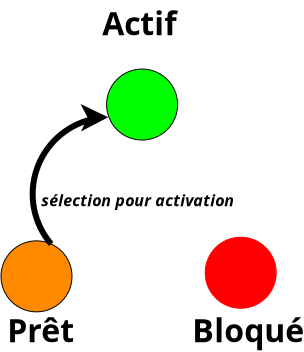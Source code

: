 <?xml version="1.0" encoding="UTF-8"?>
<dia:diagram xmlns:dia="http://www.lysator.liu.se/~alla/dia/">
  <dia:layer name="Arrière-plan" visible="true">
    <dia:object type="Geometric - Perfect Circle" version="0" id="O0">
      <dia:attribute name="obj_pos">
        <dia:point val="11.05,11.45"/>
      </dia:attribute>
      <dia:attribute name="obj_bb">
        <dia:rectangle val="11.05,11.45;14.6,15"/>
      </dia:attribute>
      <dia:attribute name="elem_corner">
        <dia:point val="11.05,11.45"/>
      </dia:attribute>
      <dia:attribute name="elem_width">
        <dia:real val="3.55"/>
      </dia:attribute>
      <dia:attribute name="elem_height">
        <dia:real val="3.55"/>
      </dia:attribute>
      <dia:attribute name="line_width">
        <dia:real val="0"/>
      </dia:attribute>
      <dia:attribute name="line_colour">
        <dia:color val="#ff0000"/>
      </dia:attribute>
      <dia:attribute name="fill_colour">
        <dia:color val="#ff0000"/>
      </dia:attribute>
      <dia:attribute name="show_background">
        <dia:boolean val="true"/>
      </dia:attribute>
      <dia:attribute name="line_style">
        <dia:enum val="0"/>
        <dia:real val="1"/>
      </dia:attribute>
      <dia:attribute name="flip_horizontal">
        <dia:boolean val="false"/>
      </dia:attribute>
      <dia:attribute name="flip_vertical">
        <dia:boolean val="false"/>
      </dia:attribute>
    </dia:object>
    <dia:object type="Geometric - Perfect Circle" version="0" id="O1">
      <dia:attribute name="obj_pos">
        <dia:point val="6.12,3.04"/>
      </dia:attribute>
      <dia:attribute name="obj_bb">
        <dia:rectangle val="6.12,3.04;9.67,6.59"/>
      </dia:attribute>
      <dia:attribute name="elem_corner">
        <dia:point val="6.12,3.04"/>
      </dia:attribute>
      <dia:attribute name="elem_width">
        <dia:real val="3.55"/>
      </dia:attribute>
      <dia:attribute name="elem_height">
        <dia:real val="3.55"/>
      </dia:attribute>
      <dia:attribute name="line_width">
        <dia:real val="0"/>
      </dia:attribute>
      <dia:attribute name="line_colour">
        <dia:color val="#000000"/>
      </dia:attribute>
      <dia:attribute name="fill_colour">
        <dia:color val="#00ff00"/>
      </dia:attribute>
      <dia:attribute name="show_background">
        <dia:boolean val="true"/>
      </dia:attribute>
      <dia:attribute name="line_style">
        <dia:enum val="0"/>
        <dia:real val="1"/>
      </dia:attribute>
      <dia:attribute name="flip_horizontal">
        <dia:boolean val="false"/>
      </dia:attribute>
      <dia:attribute name="flip_vertical">
        <dia:boolean val="false"/>
      </dia:attribute>
    </dia:object>
    <dia:object type="Geometric - Perfect Circle" version="0" id="O2">
      <dia:attribute name="obj_pos">
        <dia:point val="0.84,11.63"/>
      </dia:attribute>
      <dia:attribute name="obj_bb">
        <dia:rectangle val="0.84,11.63;4.39,15.18"/>
      </dia:attribute>
      <dia:attribute name="elem_corner">
        <dia:point val="0.84,11.63"/>
      </dia:attribute>
      <dia:attribute name="elem_width">
        <dia:real val="3.55"/>
      </dia:attribute>
      <dia:attribute name="elem_height">
        <dia:real val="3.55"/>
      </dia:attribute>
      <dia:attribute name="line_width">
        <dia:real val="0"/>
      </dia:attribute>
      <dia:attribute name="line_colour">
        <dia:color val="#000000"/>
      </dia:attribute>
      <dia:attribute name="fill_colour">
        <dia:color val="#ff8a00"/>
      </dia:attribute>
      <dia:attribute name="show_background">
        <dia:boolean val="true"/>
      </dia:attribute>
      <dia:attribute name="line_style">
        <dia:enum val="0"/>
        <dia:real val="1"/>
      </dia:attribute>
      <dia:attribute name="flip_horizontal">
        <dia:boolean val="false"/>
      </dia:attribute>
      <dia:attribute name="flip_vertical">
        <dia:boolean val="false"/>
      </dia:attribute>
    </dia:object>
    <dia:object type="Standard - Text" version="1" id="O3">
      <dia:attribute name="obj_pos">
        <dia:point val="5.9,1.35"/>
      </dia:attribute>
      <dia:attribute name="obj_bb">
        <dia:rectangle val="5.9,-0.005;9.725,2.34"/>
      </dia:attribute>
      <dia:attribute name="text">
        <dia:composite type="text">
          <dia:attribute name="string">
            <dia:string>#Actif#</dia:string>
          </dia:attribute>
          <dia:attribute name="font">
            <dia:font family="sans" style="80" name="Helvetica-Bold"/>
          </dia:attribute>
          <dia:attribute name="height">
            <dia:real val="2"/>
          </dia:attribute>
          <dia:attribute name="pos">
            <dia:point val="5.9,1.35"/>
          </dia:attribute>
          <dia:attribute name="color">
            <dia:color val="#000000"/>
          </dia:attribute>
          <dia:attribute name="alignment">
            <dia:enum val="0"/>
          </dia:attribute>
        </dia:composite>
      </dia:attribute>
      <dia:attribute name="valign">
        <dia:enum val="3"/>
      </dia:attribute>
    </dia:object>
    <dia:object type="Standard - Text" version="1" id="O4">
      <dia:attribute name="obj_pos">
        <dia:point val="1.15,16.7"/>
      </dia:attribute>
      <dia:attribute name="obj_bb">
        <dia:rectangle val="1.15,15.345;4.622,17.69"/>
      </dia:attribute>
      <dia:attribute name="text">
        <dia:composite type="text">
          <dia:attribute name="string">
            <dia:string>#Prêt#</dia:string>
          </dia:attribute>
          <dia:attribute name="font">
            <dia:font family="sans" style="80" name="Helvetica-Bold"/>
          </dia:attribute>
          <dia:attribute name="height">
            <dia:real val="2"/>
          </dia:attribute>
          <dia:attribute name="pos">
            <dia:point val="1.15,16.7"/>
          </dia:attribute>
          <dia:attribute name="color">
            <dia:color val="#000000"/>
          </dia:attribute>
          <dia:attribute name="alignment">
            <dia:enum val="0"/>
          </dia:attribute>
        </dia:composite>
      </dia:attribute>
      <dia:attribute name="valign">
        <dia:enum val="3"/>
      </dia:attribute>
    </dia:object>
    <dia:object type="Standard - Text" version="1" id="O5">
      <dia:attribute name="obj_pos">
        <dia:point val="10.4,16.7"/>
      </dia:attribute>
      <dia:attribute name="obj_bb">
        <dia:rectangle val="10.4,15.345;16.08,17.69"/>
      </dia:attribute>
      <dia:attribute name="text">
        <dia:composite type="text">
          <dia:attribute name="string">
            <dia:string>#Bloqué#</dia:string>
          </dia:attribute>
          <dia:attribute name="font">
            <dia:font family="sans" style="80" name="Helvetica-Bold"/>
          </dia:attribute>
          <dia:attribute name="height">
            <dia:real val="2"/>
          </dia:attribute>
          <dia:attribute name="pos">
            <dia:point val="10.4,16.7"/>
          </dia:attribute>
          <dia:attribute name="color">
            <dia:color val="#000000"/>
          </dia:attribute>
          <dia:attribute name="alignment">
            <dia:enum val="0"/>
          </dia:attribute>
        </dia:composite>
      </dia:attribute>
      <dia:attribute name="valign">
        <dia:enum val="3"/>
      </dia:attribute>
    </dia:object>
    <dia:object type="Standard - Arc" version="0" id="O6">
      <dia:attribute name="obj_pos">
        <dia:point val="2.615,13.405"/>
      </dia:attribute>
      <dia:attribute name="obj_bb">
        <dia:rectangle val="1.769,5.026;6.9,13.603"/>
      </dia:attribute>
      <dia:attribute name="conn_endpoints">
        <dia:point val="2.615,13.405"/>
        <dia:point val="6.2,5.45"/>
      </dia:attribute>
      <dia:attribute name="curve_distance">
        <dia:real val="-2.205"/>
      </dia:attribute>
      <dia:attribute name="line_width">
        <dia:real val="0.3"/>
      </dia:attribute>
      <dia:attribute name="end_arrow">
        <dia:enum val="22"/>
      </dia:attribute>
      <dia:attribute name="end_arrow_length">
        <dia:real val="0.7"/>
      </dia:attribute>
      <dia:attribute name="end_arrow_width">
        <dia:real val="0.7"/>
      </dia:attribute>
      <dia:connections>
        <dia:connection handle="0" to="O2" connection="8"/>
      </dia:connections>
    </dia:object>
    <dia:object type="Standard - Text" version="1" id="O7">
      <dia:attribute name="obj_pos">
        <dia:point val="2.85,8.9"/>
      </dia:attribute>
      <dia:attribute name="obj_bb">
        <dia:rectangle val="2.85,8.288;13.133,10.694"/>
      </dia:attribute>
      <dia:attribute name="text">
        <dia:composite type="text">
          <dia:attribute name="string">
            <dia:string>#
sélection pour activation#</dia:string>
          </dia:attribute>
          <dia:attribute name="font">
            <dia:font family="sans" style="88" name="Helvetica-BoldOblique"/>
          </dia:attribute>
          <dia:attribute name="height">
            <dia:real val="1"/>
          </dia:attribute>
          <dia:attribute name="pos">
            <dia:point val="2.85,8.9"/>
          </dia:attribute>
          <dia:attribute name="color">
            <dia:color val="#000000"/>
          </dia:attribute>
          <dia:attribute name="alignment">
            <dia:enum val="0"/>
          </dia:attribute>
        </dia:composite>
      </dia:attribute>
      <dia:attribute name="valign">
        <dia:enum val="3"/>
      </dia:attribute>
    </dia:object>
  </dia:layer>
</dia:diagram>
